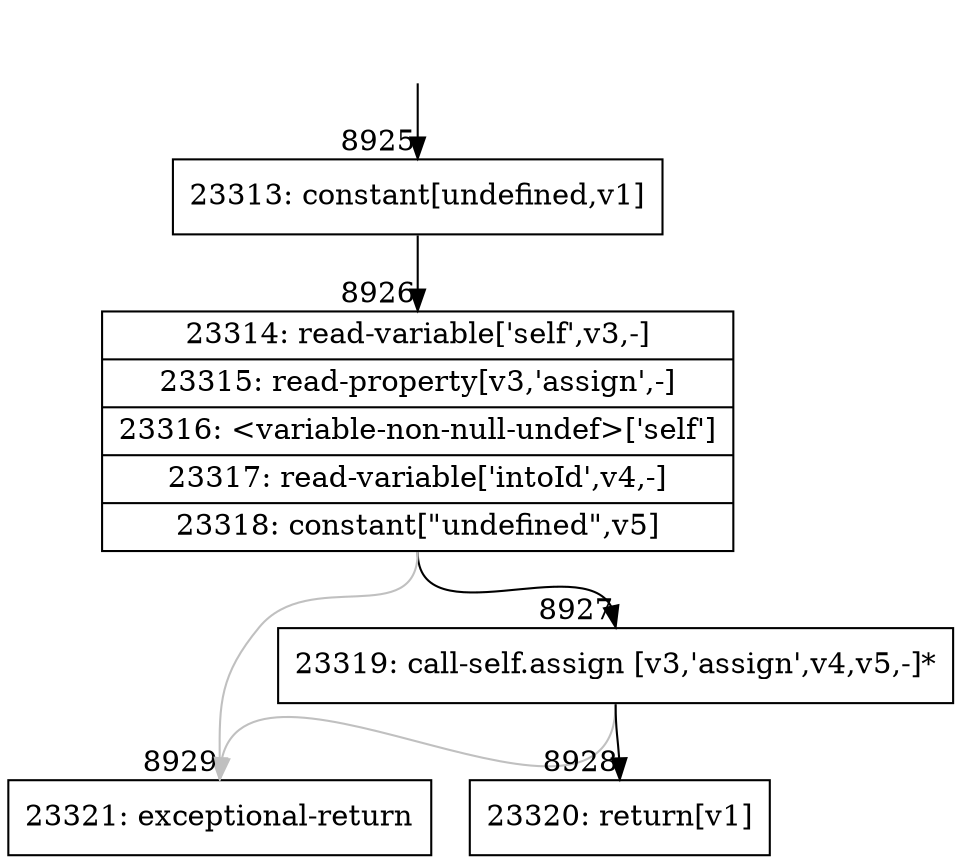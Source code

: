 digraph {
rankdir="TD"
BB_entry657[shape=none,label=""];
BB_entry657 -> BB8925 [tailport=s, headport=n, headlabel="    8925"]
BB8925 [shape=record label="{23313: constant[undefined,v1]}" ] 
BB8925 -> BB8926 [tailport=s, headport=n, headlabel="      8926"]
BB8926 [shape=record label="{23314: read-variable['self',v3,-]|23315: read-property[v3,'assign',-]|23316: \<variable-non-null-undef\>['self']|23317: read-variable['intoId',v4,-]|23318: constant[\"undefined\",v5]}" ] 
BB8926 -> BB8927 [tailport=s, headport=n, headlabel="      8927"]
BB8926 -> BB8929 [tailport=s, headport=n, color=gray, headlabel="      8929"]
BB8927 [shape=record label="{23319: call-self.assign [v3,'assign',v4,v5,-]*}" ] 
BB8927 -> BB8928 [tailport=s, headport=n, headlabel="      8928"]
BB8927 -> BB8929 [tailport=s, headport=n, color=gray]
BB8928 [shape=record label="{23320: return[v1]}" ] 
BB8929 [shape=record label="{23321: exceptional-return}" ] 
//#$~ 13328
}
